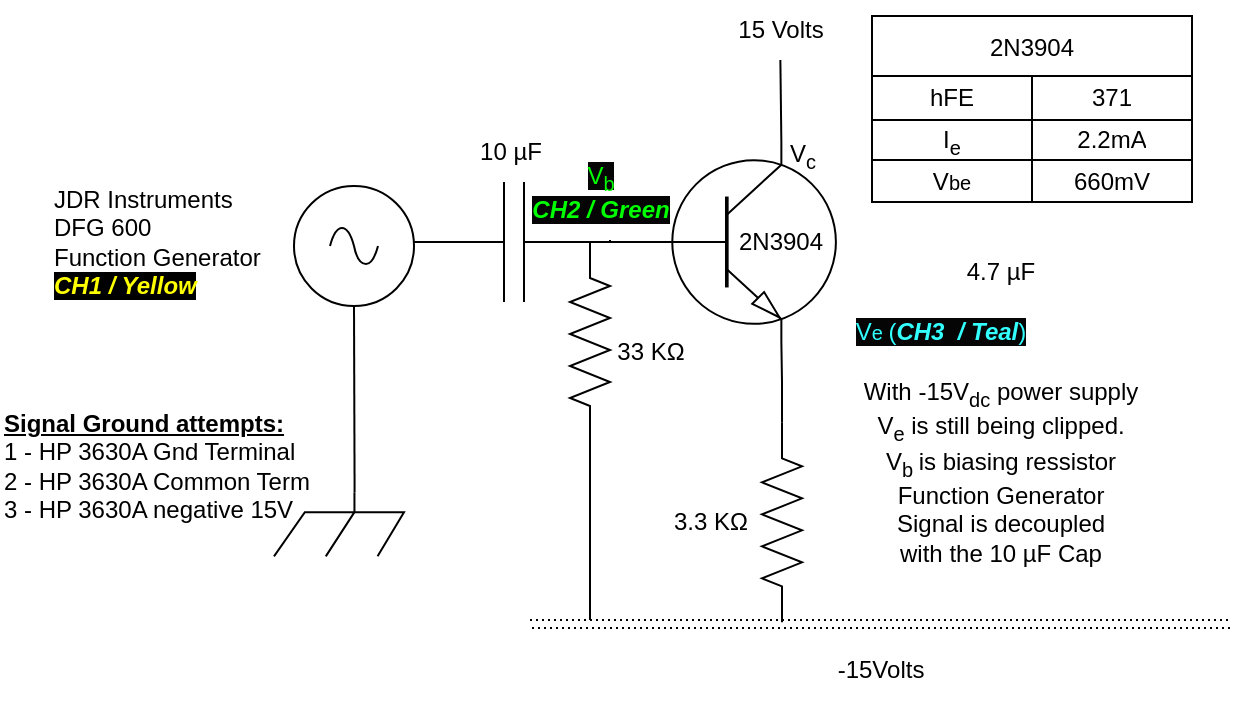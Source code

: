 <mxfile version="20.8.10" type="device"><diagram name="Page-1" id="7e0a89b8-554c-2b80-1dc8-d5c74ca68de4"><mxGraphModel dx="1098" dy="787" grid="1" gridSize="10" guides="1" tooltips="1" connect="1" arrows="1" fold="1" page="1" pageScale="1" pageWidth="1100" pageHeight="850" background="none" math="0" shadow="0"><root><mxCell id="0"/><mxCell id="1" parent="0"/><mxCell id="v5ASgLI8CXAvtaU97z3V-1" value="" style="verticalLabelPosition=bottom;shadow=0;dashed=0;align=center;html=1;verticalAlign=top;shape=mxgraph.electrical.transistors.npn_transistor_1;" parent="1" vertex="1"><mxGeometry x="350" y="101" width="95" height="100" as="geometry"/></mxCell><mxCell id="80wsVpMIOcEodvlpj_uF-2" value="" style="edgeStyle=orthogonalEdgeStyle;rounded=0;orthogonalLoop=1;jettySize=auto;html=1;endArrow=none;endFill=0;entryX=0.7;entryY=1;entryDx=0;entryDy=0;entryPerimeter=0;" parent="1" source="v5ASgLI8CXAvtaU97z3V-4" target="v5ASgLI8CXAvtaU97z3V-1" edge="1"><mxGeometry relative="1" as="geometry"><mxPoint x="415" y="204" as="targetPoint"/></mxGeometry></mxCell><mxCell id="v5ASgLI8CXAvtaU97z3V-4" value="" style="pointerEvents=1;verticalLabelPosition=bottom;shadow=0;dashed=0;align=center;html=1;verticalAlign=top;shape=mxgraph.electrical.resistors.resistor_2;direction=south;" parent="1" vertex="1"><mxGeometry x="406" y="241.18" width="20" height="100" as="geometry"/></mxCell><mxCell id="v5ASgLI8CXAvtaU97z3V-7" value="3.3 KΩ" style="text;html=1;align=center;verticalAlign=middle;resizable=0;points=[];autosize=1;strokeColor=none;fillColor=none;" parent="1" vertex="1"><mxGeometry x="350" y="276.18" width="60" height="30" as="geometry"/></mxCell><mxCell id="v5ASgLI8CXAvtaU97z3V-8" value="-15Volts" style="text;html=1;align=center;verticalAlign=middle;resizable=0;points=[];autosize=1;strokeColor=none;fillColor=none;" parent="1" vertex="1"><mxGeometry x="430" y="350" width="70" height="30" as="geometry"/></mxCell><mxCell id="v5ASgLI8CXAvtaU97z3V-9" value="15 Volts" style="text;html=1;align=center;verticalAlign=middle;resizable=0;points=[];autosize=1;strokeColor=none;fillColor=none;" parent="1" vertex="1"><mxGeometry x="380" y="30" width="70" height="30" as="geometry"/></mxCell><mxCell id="jdDWVMuf-a8szjCeQI5x-2" value="" style="edgeStyle=orthogonalEdgeStyle;rounded=0;orthogonalLoop=1;jettySize=auto;html=1;endArrow=none;endFill=0;" parent="1" edge="1"><mxGeometry relative="1" as="geometry"><mxPoint x="358" y="151" as="sourcePoint"/><mxPoint x="330" y="150" as="targetPoint"/></mxGeometry></mxCell><mxCell id="v5ASgLI8CXAvtaU97z3V-11" value="2N3904" style="text;html=1;align=center;verticalAlign=middle;resizable=0;points=[];autosize=1;strokeColor=none;fillColor=none;" parent="1" vertex="1"><mxGeometry x="380" y="136" width="70" height="30" as="geometry"/></mxCell><mxCell id="80wsVpMIOcEodvlpj_uF-3" value="4.7 µF" style="text;html=1;align=center;verticalAlign=middle;resizable=0;points=[];autosize=1;strokeColor=none;fillColor=none;dashed=1;dashPattern=1 2;" parent="1" vertex="1"><mxGeometry x="495" y="151.18" width="60" height="30" as="geometry"/></mxCell><mxCell id="XQSRH9Ezn86aQqrMIj19-2" value="" style="endArrow=none;html=1;rounded=0;exitX=0.7;exitY=0;exitDx=0;exitDy=0;exitPerimeter=0;" parent="1" source="v5ASgLI8CXAvtaU97z3V-1" target="v5ASgLI8CXAvtaU97z3V-9" edge="1"><mxGeometry width="50" height="50" relative="1" as="geometry"><mxPoint x="520" y="301" as="sourcePoint"/><mxPoint x="570" y="251" as="targetPoint"/></mxGeometry></mxCell><mxCell id="-iAdY3JFkEnkG0-qC7lO-14" style="edgeStyle=none;rounded=0;orthogonalLoop=1;jettySize=auto;html=1;exitX=0.5;exitY=1;exitDx=0;exitDy=0;exitPerimeter=0;entryX=0.62;entryY=0;entryDx=0;entryDy=0;entryPerimeter=0;endArrow=none;endFill=0;" parent="1" source="XQSRH9Ezn86aQqrMIj19-10" target="-iAdY3JFkEnkG0-qC7lO-6" edge="1"><mxGeometry relative="1" as="geometry"/></mxCell><mxCell id="XQSRH9Ezn86aQqrMIj19-10" value="" style="pointerEvents=1;verticalLabelPosition=bottom;shadow=0;dashed=0;align=center;html=1;verticalAlign=top;shape=mxgraph.electrical.signal_sources.source;aspect=fixed;points=[[0.5,0,0],[1,0.5,0],[0.5,1,0],[0,0.5,0]];elSignalType=ac;strokeWidth=1;" parent="1" vertex="1"><mxGeometry x="172" y="123" width="60" height="60" as="geometry"/></mxCell><mxCell id="XQSRH9Ezn86aQqrMIj19-13" value="" style="shape=link;html=1;rounded=0;dashed=1;dashPattern=1 2;endArrow=none;endFill=0;" parent="1" edge="1"><mxGeometry width="100" relative="1" as="geometry"><mxPoint x="290" y="342" as="sourcePoint"/><mxPoint x="640" y="342" as="targetPoint"/></mxGeometry></mxCell><mxCell id="XQSRH9Ezn86aQqrMIj19-15" value="2N3904" style="shape=table;startSize=30;container=1;collapsible=0;childLayout=tableLayout;strokeWidth=1;" parent="1" vertex="1"><mxGeometry x="461" y="38" width="160" height="93" as="geometry"/></mxCell><mxCell id="XQSRH9Ezn86aQqrMIj19-16" value="" style="shape=tableRow;horizontal=0;startSize=0;swimlaneHead=0;swimlaneBody=0;strokeColor=inherit;top=0;left=0;bottom=0;right=0;collapsible=0;dropTarget=0;fillColor=none;points=[[0,0.5],[1,0.5]];portConstraint=eastwest;dashed=1;strokeWidth=1;" parent="XQSRH9Ezn86aQqrMIj19-15" vertex="1"><mxGeometry y="30" width="160" height="22" as="geometry"/></mxCell><mxCell id="XQSRH9Ezn86aQqrMIj19-17" value="hFE" style="shape=partialRectangle;html=1;whiteSpace=wrap;connectable=0;strokeColor=inherit;overflow=hidden;fillColor=none;top=0;left=0;bottom=0;right=0;pointerEvents=1;dashed=1;strokeWidth=1;" parent="XQSRH9Ezn86aQqrMIj19-16" vertex="1"><mxGeometry width="80" height="22" as="geometry"><mxRectangle width="80" height="22" as="alternateBounds"/></mxGeometry></mxCell><mxCell id="XQSRH9Ezn86aQqrMIj19-18" value="371" style="shape=partialRectangle;html=1;whiteSpace=wrap;connectable=0;strokeColor=inherit;overflow=hidden;fillColor=none;top=0;left=0;bottom=0;right=0;pointerEvents=1;dashed=1;strokeWidth=1;" parent="XQSRH9Ezn86aQqrMIj19-16" vertex="1"><mxGeometry x="80" width="80" height="22" as="geometry"><mxRectangle width="80" height="22" as="alternateBounds"/></mxGeometry></mxCell><mxCell id="XQSRH9Ezn86aQqrMIj19-19" value="" style="shape=tableRow;horizontal=0;startSize=0;swimlaneHead=0;swimlaneBody=0;strokeColor=inherit;top=0;left=0;bottom=0;right=0;collapsible=0;dropTarget=0;fillColor=none;points=[[0,0.5],[1,0.5]];portConstraint=eastwest;dashed=1;strokeWidth=1;" parent="XQSRH9Ezn86aQqrMIj19-15" vertex="1"><mxGeometry y="52" width="160" height="20" as="geometry"/></mxCell><mxCell id="XQSRH9Ezn86aQqrMIj19-20" value="I&lt;sub&gt;e&lt;/sub&gt;" style="shape=partialRectangle;html=1;whiteSpace=wrap;connectable=0;strokeColor=inherit;overflow=hidden;fillColor=none;top=0;left=0;bottom=0;right=0;pointerEvents=1;dashed=1;strokeWidth=1;" parent="XQSRH9Ezn86aQqrMIj19-19" vertex="1"><mxGeometry width="80" height="20" as="geometry"><mxRectangle width="80" height="20" as="alternateBounds"/></mxGeometry></mxCell><mxCell id="XQSRH9Ezn86aQqrMIj19-21" value="2.2mA" style="shape=partialRectangle;html=1;whiteSpace=wrap;connectable=0;strokeColor=inherit;overflow=hidden;fillColor=none;top=0;left=0;bottom=0;right=0;pointerEvents=1;dashed=1;strokeWidth=1;" parent="XQSRH9Ezn86aQqrMIj19-19" vertex="1"><mxGeometry x="80" width="80" height="20" as="geometry"><mxRectangle width="80" height="20" as="alternateBounds"/></mxGeometry></mxCell><mxCell id="XQSRH9Ezn86aQqrMIj19-22" value="" style="shape=tableRow;horizontal=0;startSize=0;swimlaneHead=0;swimlaneBody=0;strokeColor=inherit;top=0;left=0;bottom=0;right=0;collapsible=0;dropTarget=0;fillColor=none;points=[[0,0.5],[1,0.5]];portConstraint=eastwest;dashed=1;strokeWidth=1;" parent="XQSRH9Ezn86aQqrMIj19-15" vertex="1"><mxGeometry y="72" width="160" height="21" as="geometry"/></mxCell><mxCell id="XQSRH9Ezn86aQqrMIj19-23" value="V&lt;span style=&quot;font-size: 10px;&quot;&gt;be&lt;/span&gt;" style="shape=partialRectangle;html=1;whiteSpace=wrap;connectable=0;strokeColor=inherit;overflow=hidden;fillColor=none;top=0;left=0;bottom=0;right=0;pointerEvents=1;dashed=1;strokeWidth=1;" parent="XQSRH9Ezn86aQqrMIj19-22" vertex="1"><mxGeometry width="80" height="21" as="geometry"><mxRectangle width="80" height="21" as="alternateBounds"/></mxGeometry></mxCell><mxCell id="XQSRH9Ezn86aQqrMIj19-24" value="660mV" style="shape=partialRectangle;html=1;whiteSpace=wrap;connectable=0;strokeColor=inherit;overflow=hidden;fillColor=none;top=0;left=0;bottom=0;right=0;pointerEvents=1;dashed=1;strokeWidth=1;" parent="XQSRH9Ezn86aQqrMIj19-22" vertex="1"><mxGeometry x="80" width="80" height="21" as="geometry"><mxRectangle width="80" height="21" as="alternateBounds"/></mxGeometry></mxCell><mxCell id="XQSRH9Ezn86aQqrMIj19-28" value="&lt;div style=&quot;text-align: left;&quot;&gt;&lt;font style=&quot;background-color: rgb(5, 5, 5);&quot; color=&quot;#33ffff&quot;&gt;&lt;font style=&quot;&quot;&gt;V&lt;/font&gt;&lt;span style=&quot;font-size: 10px;&quot;&gt;e &lt;/span&gt;&lt;font style=&quot;&quot;&gt;(&lt;b style=&quot;&quot;&gt;&lt;i&gt;CH3&amp;nbsp; / Teal&lt;/i&gt;&lt;/b&gt;)&lt;/font&gt;&lt;/font&gt;&lt;/div&gt;" style="text;html=1;align=center;verticalAlign=middle;resizable=0;points=[];autosize=1;strokeColor=none;fillColor=none;" parent="1" vertex="1"><mxGeometry x="440" y="181" width="110" height="30" as="geometry"/></mxCell><mxCell id="XQSRH9Ezn86aQqrMIj19-29" value="V&lt;sub&gt;c&lt;/sub&gt;" style="text;html=1;align=center;verticalAlign=middle;resizable=0;points=[];autosize=1;strokeColor=none;fillColor=none;" parent="1" vertex="1"><mxGeometry x="406" y="93" width="40" height="30" as="geometry"/></mxCell><mxCell id="XQSRH9Ezn86aQqrMIj19-30" value="&lt;font style=&quot;background-color: rgb(5, 5, 5);&quot; color=&quot;#00ff00&quot;&gt;V&lt;sub&gt;b&lt;br&gt;&lt;/sub&gt;&lt;b&gt;&lt;i&gt;CH2 / Green&lt;/i&gt;&lt;/b&gt;&lt;/font&gt;" style="text;html=1;align=center;verticalAlign=middle;resizable=0;points=[];autosize=1;strokeColor=none;fillColor=none;" parent="1" vertex="1"><mxGeometry x="280" y="101.18" width="90" height="50" as="geometry"/></mxCell><mxCell id="XQSRH9Ezn86aQqrMIj19-31" value="JDR Instruments&lt;br&gt;DFG 600&lt;br&gt;Function Generator&amp;nbsp;&lt;br&gt;&lt;b&gt;&lt;i&gt;&lt;font style=&quot;background-color: rgb(0, 0, 0);&quot; color=&quot;#ffff00&quot;&gt;CH1 / Yellow&lt;/font&gt;&lt;/i&gt;&lt;/b&gt;" style="text;html=1;align=left;verticalAlign=middle;resizable=0;points=[];autosize=1;strokeColor=none;fillColor=none;" parent="1" vertex="1"><mxGeometry x="50" y="116" width="130" height="70" as="geometry"/></mxCell><mxCell id="-iAdY3JFkEnkG0-qC7lO-6" value="" style="pointerEvents=1;verticalLabelPosition=bottom;shadow=0;dashed=0;align=center;html=1;verticalAlign=top;shape=mxgraph.electrical.miscellaneous.chassis;" parent="1" vertex="1"><mxGeometry x="162" y="276.18" width="65" height="32" as="geometry"/></mxCell><mxCell id="-iAdY3JFkEnkG0-qC7lO-13" style="edgeStyle=none;rounded=0;orthogonalLoop=1;jettySize=auto;html=1;exitX=1;exitY=0.5;exitDx=0;exitDy=0;exitPerimeter=0;endArrow=none;endFill=0;" parent="1" source="-iAdY3JFkEnkG0-qC7lO-9" edge="1"><mxGeometry relative="1" as="geometry"><mxPoint x="320" y="340" as="targetPoint"/></mxGeometry></mxCell><mxCell id="-iAdY3JFkEnkG0-qC7lO-9" value="" style="pointerEvents=1;verticalLabelPosition=bottom;shadow=0;dashed=0;align=center;html=1;verticalAlign=top;shape=mxgraph.electrical.resistors.resistor_2;rotation=90;" parent="1" vertex="1"><mxGeometry x="270" y="191" width="100" height="20" as="geometry"/></mxCell><mxCell id="-iAdY3JFkEnkG0-qC7lO-10" value="33 KΩ" style="text;html=1;align=center;verticalAlign=middle;resizable=0;points=[];autosize=1;strokeColor=none;fillColor=none;" parent="1" vertex="1"><mxGeometry x="320" y="191" width="60" height="30" as="geometry"/></mxCell><mxCell id="-iAdY3JFkEnkG0-qC7lO-11" value="" style="pointerEvents=1;verticalLabelPosition=bottom;shadow=0;dashed=0;align=center;html=1;verticalAlign=top;shape=mxgraph.electrical.capacitors.capacitor_1;" parent="1" vertex="1"><mxGeometry x="232" y="121" width="100" height="60" as="geometry"/></mxCell><mxCell id="-iAdY3JFkEnkG0-qC7lO-12" value="10 µF" style="text;html=1;align=center;verticalAlign=middle;resizable=0;points=[];autosize=1;strokeColor=none;fillColor=none;" parent="1" vertex="1"><mxGeometry x="255" y="91" width="50" height="30" as="geometry"/></mxCell><mxCell id="-iAdY3JFkEnkG0-qC7lO-15" value="&lt;b&gt;&lt;u&gt;Signal Ground attempts:&lt;/u&gt;&lt;/b&gt;&lt;br&gt;1 -&amp;nbsp;HP 3630A Gnd Terminal&lt;br&gt;2 - HP 3630A Common Term&lt;br&gt;3 - HP 3630A negative 15V&amp;nbsp;" style="text;html=1;align=left;verticalAlign=middle;resizable=0;points=[];autosize=1;strokeColor=none;fillColor=none;" parent="1" vertex="1"><mxGeometry x="25" y="228.18" width="180" height="70" as="geometry"/></mxCell><mxCell id="hUaB0koy3F1sWL_c_nHI-1" value="With -15V&lt;sub&gt;dc&lt;/sub&gt;&amp;nbsp;power supply&lt;br&gt;V&lt;sub&gt;e&lt;/sub&gt;&amp;nbsp;is still being clipped.&lt;br&gt;V&lt;sub&gt;b &lt;/sub&gt;is biasing ressistor&lt;br&gt;Function Generator&lt;br&gt;Signal is decoupled&lt;br&gt;with the 10 µF Cap" style="text;html=1;align=center;verticalAlign=middle;resizable=0;points=[];autosize=1;strokeColor=none;fillColor=none;" vertex="1" parent="1"><mxGeometry x="445" y="211" width="160" height="110" as="geometry"/></mxCell></root></mxGraphModel></diagram></mxfile>